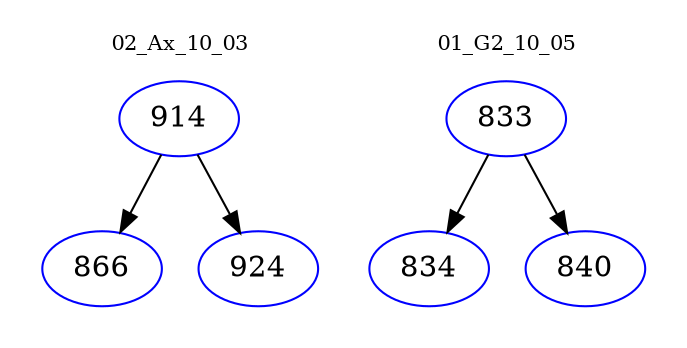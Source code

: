 digraph{
subgraph cluster_0 {
color = white
label = "02_Ax_10_03";
fontsize=10;
T0_914 [label="914", color="blue"]
T0_914 -> T0_866 [color="black"]
T0_866 [label="866", color="blue"]
T0_914 -> T0_924 [color="black"]
T0_924 [label="924", color="blue"]
}
subgraph cluster_1 {
color = white
label = "01_G2_10_05";
fontsize=10;
T1_833 [label="833", color="blue"]
T1_833 -> T1_834 [color="black"]
T1_834 [label="834", color="blue"]
T1_833 -> T1_840 [color="black"]
T1_840 [label="840", color="blue"]
}
}
